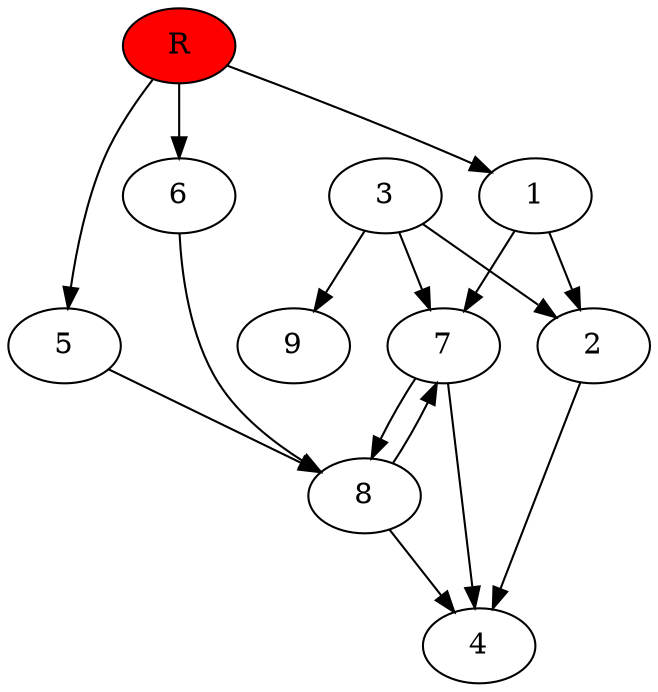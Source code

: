 digraph prb38477 {
	1
	2
	3
	4
	5
	6
	7
	8
	R [fillcolor="#ff0000" style=filled]
	1 -> 2
	1 -> 7
	2 -> 4
	3 -> 2
	3 -> 7
	3 -> 9
	5 -> 8
	6 -> 8
	7 -> 4
	7 -> 8
	8 -> 4
	8 -> 7
	R -> 1
	R -> 5
	R -> 6
}
